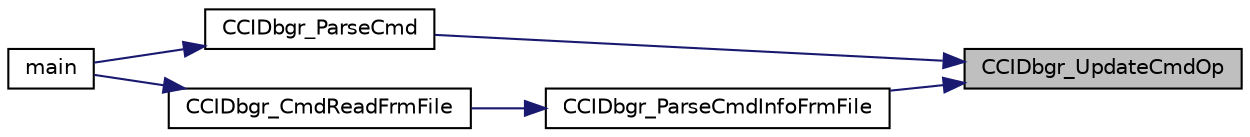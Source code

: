 digraph "CCIDbgr_UpdateCmdOp"
{
 // LATEX_PDF_SIZE
  edge [fontname="Helvetica",fontsize="10",labelfontname="Helvetica",labelfontsize="10"];
  node [fontname="Helvetica",fontsize="10",shape=record];
  rankdir="RL";
  Node1 [label="CCIDbgr_UpdateCmdOp",height=0.2,width=0.4,color="black", fillcolor="grey75", style="filled", fontcolor="black",tooltip=" "];
  Node1 -> Node2 [dir="back",color="midnightblue",fontsize="10",style="solid"];
  Node2 [label="CCIDbgr_ParseCmd",height=0.2,width=0.4,color="black", fillcolor="white", style="filled",URL="$qcx__ccidbgr_8c.html#a3d909604aaf1501382f0cb6c04a2bb9d",tooltip=" "];
  Node2 -> Node3 [dir="back",color="midnightblue",fontsize="10",style="solid"];
  Node3 [label="main",height=0.2,width=0.4,color="black", fillcolor="white", style="filled",URL="$qcx__ccidbgr_8c.html#a0ddf1224851353fc92bfbff6f499fa97",tooltip=" "];
  Node1 -> Node4 [dir="back",color="midnightblue",fontsize="10",style="solid"];
  Node4 [label="CCIDbgr_ParseCmdInfoFrmFile",height=0.2,width=0.4,color="black", fillcolor="white", style="filled",URL="$qcx__ccidbgr_8c.html#ab4dd09aa07e3b9f876ea58294ba4cb22",tooltip=" "];
  Node4 -> Node5 [dir="back",color="midnightblue",fontsize="10",style="solid"];
  Node5 [label="CCIDbgr_CmdReadFrmFile",height=0.2,width=0.4,color="black", fillcolor="white", style="filled",URL="$qcx__ccidbgr_8c.html#a670aa2d587eddd3b2d7759e1cec916fe",tooltip=" "];
  Node5 -> Node3 [dir="back",color="midnightblue",fontsize="10",style="solid"];
}
